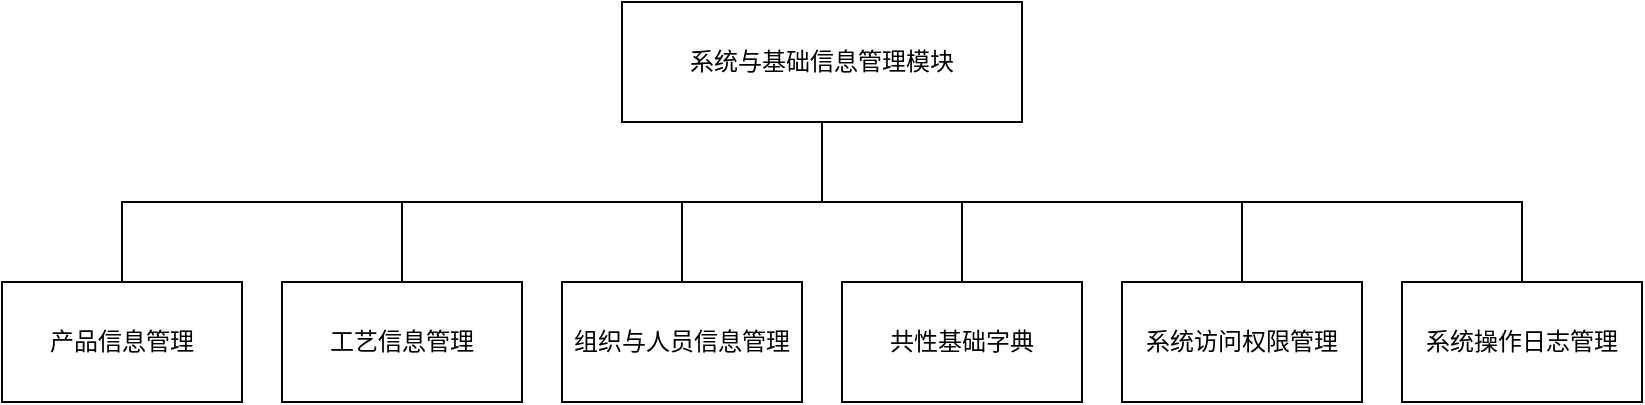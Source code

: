<mxfile version="21.5.1" type="device">
  <diagram name="第 1 页" id="TFzBGVawsYrUYzqUThqc">
    <mxGraphModel dx="941" dy="692" grid="1" gridSize="10" guides="1" tooltips="1" connect="1" arrows="1" fold="1" page="1" pageScale="1" pageWidth="827" pageHeight="1169" math="0" shadow="0">
      <root>
        <mxCell id="0" />
        <mxCell id="1" parent="0" />
        <mxCell id="5gpPqB77LEtl8uCmtEOj-9" style="edgeStyle=orthogonalEdgeStyle;rounded=0;orthogonalLoop=1;jettySize=auto;html=1;exitX=0.5;exitY=1;exitDx=0;exitDy=0;endArrow=none;endFill=0;" parent="1" source="5gpPqB77LEtl8uCmtEOj-1" target="5gpPqB77LEtl8uCmtEOj-2" edge="1">
          <mxGeometry relative="1" as="geometry" />
        </mxCell>
        <mxCell id="5gpPqB77LEtl8uCmtEOj-10" style="edgeStyle=orthogonalEdgeStyle;rounded=0;orthogonalLoop=1;jettySize=auto;html=1;exitX=0.5;exitY=1;exitDx=0;exitDy=0;endArrow=none;endFill=0;" parent="1" source="5gpPqB77LEtl8uCmtEOj-1" target="5gpPqB77LEtl8uCmtEOj-3" edge="1">
          <mxGeometry relative="1" as="geometry" />
        </mxCell>
        <mxCell id="5gpPqB77LEtl8uCmtEOj-11" style="edgeStyle=orthogonalEdgeStyle;rounded=0;orthogonalLoop=1;jettySize=auto;html=1;exitX=0.5;exitY=1;exitDx=0;exitDy=0;endArrow=none;endFill=0;" parent="1" source="5gpPqB77LEtl8uCmtEOj-1" target="5gpPqB77LEtl8uCmtEOj-4" edge="1">
          <mxGeometry relative="1" as="geometry" />
        </mxCell>
        <mxCell id="5gpPqB77LEtl8uCmtEOj-12" style="edgeStyle=orthogonalEdgeStyle;rounded=0;orthogonalLoop=1;jettySize=auto;html=1;exitX=0.5;exitY=1;exitDx=0;exitDy=0;entryX=0.5;entryY=0;entryDx=0;entryDy=0;endArrow=none;endFill=0;" parent="1" source="5gpPqB77LEtl8uCmtEOj-1" target="5gpPqB77LEtl8uCmtEOj-6" edge="1">
          <mxGeometry relative="1" as="geometry" />
        </mxCell>
        <mxCell id="5gpPqB77LEtl8uCmtEOj-13" style="edgeStyle=orthogonalEdgeStyle;rounded=0;orthogonalLoop=1;jettySize=auto;html=1;exitX=0.5;exitY=1;exitDx=0;exitDy=0;entryX=0.5;entryY=0;entryDx=0;entryDy=0;endArrow=none;endFill=0;" parent="1" source="5gpPqB77LEtl8uCmtEOj-1" target="5gpPqB77LEtl8uCmtEOj-7" edge="1">
          <mxGeometry relative="1" as="geometry" />
        </mxCell>
        <mxCell id="5gpPqB77LEtl8uCmtEOj-14" style="edgeStyle=orthogonalEdgeStyle;rounded=0;orthogonalLoop=1;jettySize=auto;html=1;exitX=0.5;exitY=1;exitDx=0;exitDy=0;entryX=0.5;entryY=0;entryDx=0;entryDy=0;endArrow=none;endFill=0;" parent="1" source="5gpPqB77LEtl8uCmtEOj-1" target="5gpPqB77LEtl8uCmtEOj-8" edge="1">
          <mxGeometry relative="1" as="geometry" />
        </mxCell>
        <mxCell id="5gpPqB77LEtl8uCmtEOj-1" value="系统与基础信息管理模块" style="rounded=0;whiteSpace=wrap;html=1;" parent="1" vertex="1">
          <mxGeometry x="480" y="210" width="200" height="60" as="geometry" />
        </mxCell>
        <mxCell id="5gpPqB77LEtl8uCmtEOj-2" value="产品信息管理" style="rounded=0;whiteSpace=wrap;html=1;" parent="1" vertex="1">
          <mxGeometry x="170" y="350" width="120" height="60" as="geometry" />
        </mxCell>
        <mxCell id="5gpPqB77LEtl8uCmtEOj-3" value="工艺信息管理" style="rounded=0;whiteSpace=wrap;html=1;" parent="1" vertex="1">
          <mxGeometry x="310" y="350" width="120" height="60" as="geometry" />
        </mxCell>
        <mxCell id="5gpPqB77LEtl8uCmtEOj-4" value="组织与人员信息管理" style="rounded=0;whiteSpace=wrap;html=1;" parent="1" vertex="1">
          <mxGeometry x="450" y="350" width="120" height="60" as="geometry" />
        </mxCell>
        <mxCell id="5gpPqB77LEtl8uCmtEOj-6" value="共性基础字典" style="rounded=0;whiteSpace=wrap;html=1;" parent="1" vertex="1">
          <mxGeometry x="590" y="350" width="120" height="60" as="geometry" />
        </mxCell>
        <mxCell id="5gpPqB77LEtl8uCmtEOj-7" value="系统访问权限管理" style="rounded=0;whiteSpace=wrap;html=1;" parent="1" vertex="1">
          <mxGeometry x="730" y="350" width="120" height="60" as="geometry" />
        </mxCell>
        <mxCell id="5gpPqB77LEtl8uCmtEOj-8" value="系统操作日志管理" style="rounded=0;whiteSpace=wrap;html=1;" parent="1" vertex="1">
          <mxGeometry x="870" y="350" width="120" height="60" as="geometry" />
        </mxCell>
      </root>
    </mxGraphModel>
  </diagram>
</mxfile>
